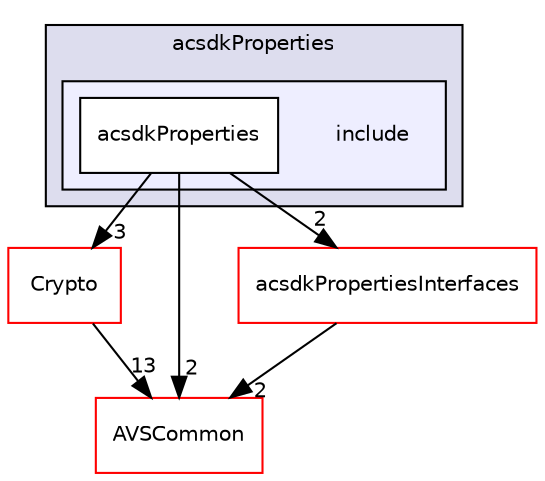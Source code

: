 digraph "/workplace/avs-device-sdk/core/Properties/acsdkProperties/include" {
  compound=true
  node [ fontsize="10", fontname="Helvetica"];
  edge [ labelfontsize="10", labelfontname="Helvetica"];
  subgraph clusterdir_57a6b91b7598f403441986415b557580 {
    graph [ bgcolor="#ddddee", pencolor="black", label="acsdkProperties" fontname="Helvetica", fontsize="10", URL="dir_57a6b91b7598f403441986415b557580.html"]
  subgraph clusterdir_d8a03faf9dc08b266168c59b4e616e33 {
    graph [ bgcolor="#eeeeff", pencolor="black", label="" URL="dir_d8a03faf9dc08b266168c59b4e616e33.html"];
    dir_d8a03faf9dc08b266168c59b4e616e33 [shape=plaintext label="include"];
    dir_72628410bfa5cbae94f638ab81527fe6 [shape=box label="acsdkProperties" color="black" fillcolor="white" style="filled" URL="dir_72628410bfa5cbae94f638ab81527fe6.html"];
  }
  }
  dir_b73263857559cb03637ee9bf8846a03f [shape=box label="Crypto" fillcolor="white" style="filled" color="red" URL="dir_b73263857559cb03637ee9bf8846a03f.html"];
  dir_13e65effb2bde530b17b3d5eefcd0266 [shape=box label="AVSCommon" fillcolor="white" style="filled" color="red" URL="dir_13e65effb2bde530b17b3d5eefcd0266.html"];
  dir_3d04e556473239c430261115def45483 [shape=box label="acsdkPropertiesInterfaces" fillcolor="white" style="filled" color="red" URL="dir_3d04e556473239c430261115def45483.html"];
  dir_b73263857559cb03637ee9bf8846a03f->dir_13e65effb2bde530b17b3d5eefcd0266 [headlabel="13", labeldistance=1.5 headhref="dir_000582_000017.html"];
  dir_3d04e556473239c430261115def45483->dir_13e65effb2bde530b17b3d5eefcd0266 [headlabel="2", labeldistance=1.5 headhref="dir_000618_000017.html"];
  dir_72628410bfa5cbae94f638ab81527fe6->dir_b73263857559cb03637ee9bf8846a03f [headlabel="3", labeldistance=1.5 headhref="dir_000637_000582.html"];
  dir_72628410bfa5cbae94f638ab81527fe6->dir_13e65effb2bde530b17b3d5eefcd0266 [headlabel="2", labeldistance=1.5 headhref="dir_000637_000017.html"];
  dir_72628410bfa5cbae94f638ab81527fe6->dir_3d04e556473239c430261115def45483 [headlabel="2", labeldistance=1.5 headhref="dir_000637_000618.html"];
}
